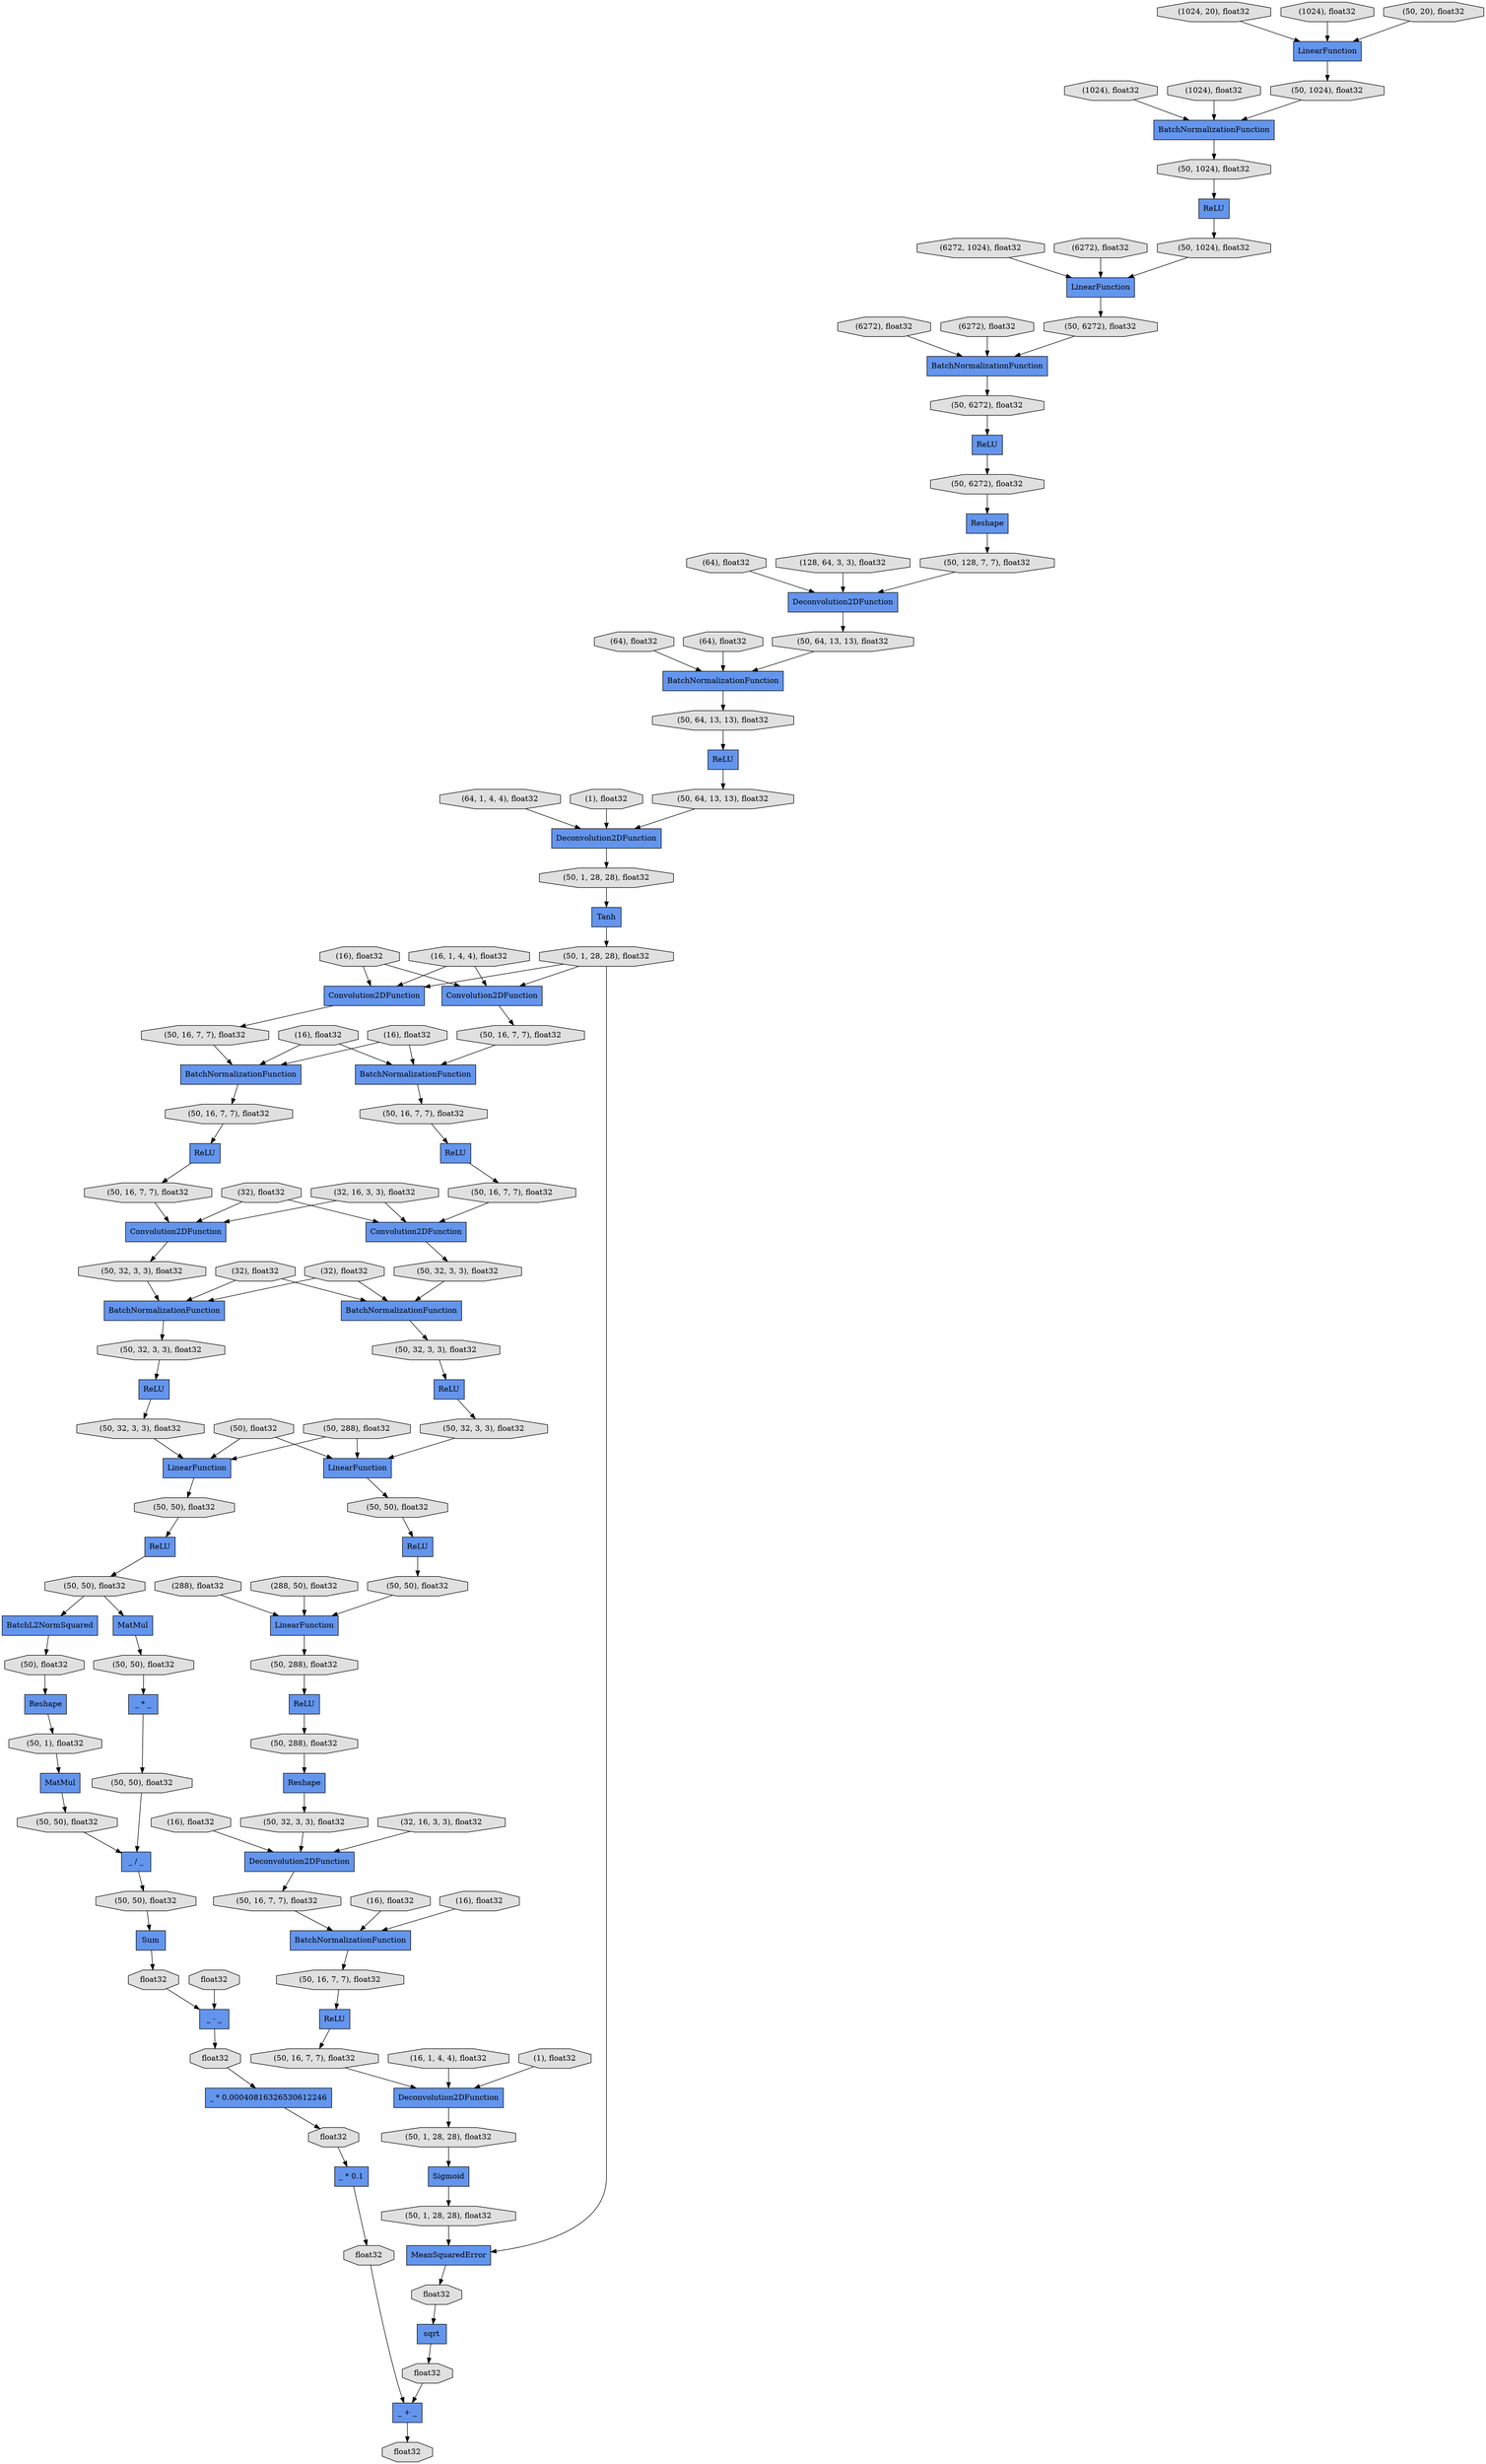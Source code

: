 digraph graphname{rankdir=TB;4605444224 [label="(50, 32, 3, 3), float32",fillcolor="#E0E0E0",shape="octagon",style="filled"];4605427840 [label="BatchNormalizationFunction",fillcolor="#6495ED",shape="record",style="filled"];4439154816 [label="(1024, 20), float32",fillcolor="#E0E0E0",shape="octagon",style="filled"];4605444280 [label="(50, 32, 3, 3), float32",fillcolor="#E0E0E0",shape="octagon",style="filled"];4605444336 [label="(50, 16, 7, 7), float32",fillcolor="#E0E0E0",shape="octagon",style="filled"];4439154928 [label="(1024), float32",fillcolor="#E0E0E0",shape="octagon",style="filled"];4439154984 [label="(1024), float32",fillcolor="#E0E0E0",shape="octagon",style="filled"];4605444504 [label="BatchNormalizationFunction",fillcolor="#6495ED",shape="record",style="filled"];4439155096 [label="(1024), float32",fillcolor="#E0E0E0",shape="octagon",style="filled"];4605444616 [label="(50, 50), float32",fillcolor="#E0E0E0",shape="octagon",style="filled"];4439155208 [label="(6272, 1024), float32",fillcolor="#E0E0E0",shape="octagon",style="filled"];4605444672 [label="(50, 32, 3, 3), float32",fillcolor="#E0E0E0",shape="octagon",style="filled"];4439155320 [label="(6272), float32",fillcolor="#E0E0E0",shape="octagon",style="filled"];4439155376 [label="(6272), float32",fillcolor="#E0E0E0",shape="octagon",style="filled"];4605444840 [label="(50), float32",fillcolor="#E0E0E0",shape="octagon",style="filled"];4605444896 [label="ReLU",fillcolor="#6495ED",shape="record",style="filled"];4605428512 [label="(50, 16, 7, 7), float32",fillcolor="#E0E0E0",shape="octagon",style="filled"];4439155488 [label="(6272), float32",fillcolor="#E0E0E0",shape="octagon",style="filled"];4605444952 [label="LinearFunction",fillcolor="#6495ED",shape="record",style="filled"];4605428568 [label="Convolution2DFunction",fillcolor="#6495ED",shape="record",style="filled"];4439155600 [label="(64), float32",fillcolor="#E0E0E0",shape="octagon",style="filled"];4605445064 [label="Reshape",fillcolor="#6495ED",shape="record",style="filled"];4605445120 [label="ReLU",fillcolor="#6495ED",shape="record",style="filled"];4605428736 [label="ReLU",fillcolor="#6495ED",shape="record",style="filled"];4439155712 [label="(64), float32",fillcolor="#E0E0E0",shape="octagon",style="filled"];4605445176 [label="MatMul",fillcolor="#6495ED",shape="record",style="filled"];4439155768 [label="(64, 1, 4, 4), float32",fillcolor="#E0E0E0",shape="octagon",style="filled"];4605445232 [label="float32",fillcolor="#E0E0E0",shape="octagon",style="filled"];4605428848 [label="(50, 32, 3, 3), float32",fillcolor="#E0E0E0",shape="octagon",style="filled"];4439155824 [label="(64), float32",fillcolor="#E0E0E0",shape="octagon",style="filled"];4605445288 [label="(50, 50), float32",fillcolor="#E0E0E0",shape="octagon",style="filled"];4605428904 [label="(50, 16, 7, 7), float32",fillcolor="#E0E0E0",shape="octagon",style="filled"];4605445344 [label="MatMul",fillcolor="#6495ED",shape="record",style="filled"];4605428960 [label="(50, 32, 3, 3), float32",fillcolor="#E0E0E0",shape="octagon",style="filled"];4439155936 [label="(1), float32",fillcolor="#E0E0E0",shape="octagon",style="filled"];4605445400 [label="BatchL2NormSquared",fillcolor="#6495ED",shape="record",style="filled"];4605429016 [label="(50, 32, 3, 3), float32",fillcolor="#E0E0E0",shape="octagon",style="filled"];4605445456 [label="(50, 1), float32",fillcolor="#E0E0E0",shape="octagon",style="filled"];4605429072 [label="(50, 16, 7, 7), float32",fillcolor="#E0E0E0",shape="octagon",style="filled"];4605445512 [label="(50, 50), float32",fillcolor="#E0E0E0",shape="octagon",style="filled"];4605429128 [label="Convolution2DFunction",fillcolor="#6495ED",shape="record",style="filled"];4605429184 [label="BatchNormalizationFunction",fillcolor="#6495ED",shape="record",style="filled"];4439156160 [label="(16, 1, 4, 4), float32",fillcolor="#E0E0E0",shape="octagon",style="filled"];4605445680 [label="float32",fillcolor="#E0E0E0",shape="octagon",style="filled"];4605429296 [label="(50, 50), float32",fillcolor="#E0E0E0",shape="octagon",style="filled"];4439156272 [label="(16), float32",fillcolor="#E0E0E0",shape="octagon",style="filled"];4439156328 [label="(16), float32",fillcolor="#E0E0E0",shape="octagon",style="filled"];4605445792 [label="(50, 50), float32",fillcolor="#E0E0E0",shape="octagon",style="filled"];4605429408 [label="(50, 288), float32",fillcolor="#E0E0E0",shape="octagon",style="filled"];4439156440 [label="(16), float32",fillcolor="#E0E0E0",shape="octagon",style="filled"];4605429520 [label="(50, 288), float32",fillcolor="#E0E0E0",shape="octagon",style="filled"];4605429576 [label="ReLU",fillcolor="#6495ED",shape="record",style="filled"];4439156552 [label="(32, 16, 3, 3), float32",fillcolor="#E0E0E0",shape="octagon",style="filled"];4605446016 [label="Sum",fillcolor="#6495ED",shape="record",style="filled"];4605429632 [label="LinearFunction",fillcolor="#6495ED",shape="record",style="filled"];4439156664 [label="(32), float32",fillcolor="#E0E0E0",shape="octagon",style="filled"];4605446072 [label="_ * _",fillcolor="#6495ED",shape="record",style="filled"];4439156720 [label="(32), float32",fillcolor="#E0E0E0",shape="octagon",style="filled"];4605429744 [label="ReLU",fillcolor="#6495ED",shape="record",style="filled"];4605446128 [label="_ / _",fillcolor="#6495ED",shape="record",style="filled"];4605446184 [label="(50, 50), float32",fillcolor="#E0E0E0",shape="octagon",style="filled"];4605429800 [label="ReLU",fillcolor="#6495ED",shape="record",style="filled"];4605429856 [label="(50, 32, 3, 3), float32",fillcolor="#E0E0E0",shape="octagon",style="filled"];4439156832 [label="(32), float32",fillcolor="#E0E0E0",shape="octagon",style="filled"];4605429912 [label="(50, 16, 7, 7), float32",fillcolor="#E0E0E0",shape="octagon",style="filled"];4605446352 [label="(50, 50), float32",fillcolor="#E0E0E0",shape="octagon",style="filled"];4605429968 [label="(50, 50), float32",fillcolor="#E0E0E0",shape="octagon",style="filled"];4439156944 [label="(50, 288), float32",fillcolor="#E0E0E0",shape="octagon",style="filled"];4605446408 [label="float32",fillcolor="#E0E0E0",shape="octagon",style="filled"];4605430024 [label="Reshape",fillcolor="#6495ED",shape="record",style="filled"];4605446464 [label="_ - _",fillcolor="#6495ED",shape="record",style="filled"];4605430080 [label="LinearFunction",fillcolor="#6495ED",shape="record",style="filled"];4439157056 [label="(50), float32",fillcolor="#E0E0E0",shape="octagon",style="filled"];4605446520 [label="_ * 0.1",fillcolor="#6495ED",shape="record",style="filled"];4311984504 [label="(128, 64, 3, 3), float32",fillcolor="#E0E0E0",shape="octagon",style="filled"];4605446576 [label="float32",fillcolor="#E0E0E0",shape="octagon",style="filled"];4439157168 [label="(288, 50), float32",fillcolor="#E0E0E0",shape="octagon",style="filled"];4605446632 [label="_ * 0.00040816326530612246",fillcolor="#6495ED",shape="record",style="filled"];4605430304 [label="Deconvolution2DFunction",fillcolor="#6495ED",shape="record",style="filled"];4439157280 [label="(288), float32",fillcolor="#E0E0E0",shape="octagon",style="filled"];4605430360 [label="(50, 16, 7, 7), float32",fillcolor="#E0E0E0",shape="octagon",style="filled"];4439157336 [label="(32, 16, 3, 3), float32",fillcolor="#E0E0E0",shape="octagon",style="filled"];4605446800 [label="float32",fillcolor="#E0E0E0",shape="octagon",style="filled"];4605430416 [label="Sigmoid",fillcolor="#6495ED",shape="record",style="filled"];4439157392 [label="(16), float32",fillcolor="#E0E0E0",shape="octagon",style="filled"];4605446856 [label="_ + _",fillcolor="#6495ED",shape="record",style="filled"];4605430472 [label="(50, 1, 28, 28), float32",fillcolor="#E0E0E0",shape="octagon",style="filled"];4605446912 [label="float32",fillcolor="#E0E0E0",shape="octagon",style="filled"];4605430528 [label="(50, 16, 7, 7), float32",fillcolor="#E0E0E0",shape="octagon",style="filled"];4439157504 [label="(16), float32",fillcolor="#E0E0E0",shape="octagon",style="filled"];4439157560 [label="(16, 1, 4, 4), float32",fillcolor="#E0E0E0",shape="octagon",style="filled"];4605430584 [label="ReLU",fillcolor="#6495ED",shape="record",style="filled"];4605430640 [label="(50, 1, 28, 28), float32",fillcolor="#E0E0E0",shape="octagon",style="filled"];4439157616 [label="(16), float32",fillcolor="#E0E0E0",shape="octagon",style="filled"];4605430696 [label="BatchNormalizationFunction",fillcolor="#6495ED",shape="record",style="filled"];4439157728 [label="(1), float32",fillcolor="#E0E0E0",shape="octagon",style="filled"];4605430752 [label="Convolution2DFunction",fillcolor="#6495ED",shape="record",style="filled"];4605430808 [label="ReLU",fillcolor="#6495ED",shape="record",style="filled"];4605430864 [label="sqrt",fillcolor="#6495ED",shape="record",style="filled"];4605431088 [label="Deconvolution2DFunction",fillcolor="#6495ED",shape="record",style="filled"];4605431144 [label="(50, 16, 7, 7), float32",fillcolor="#E0E0E0",shape="octagon",style="filled"];4605431200 [label="float32",fillcolor="#E0E0E0",shape="octagon",style="filled"];4605431256 [label="MeanSquaredError",fillcolor="#6495ED",shape="record",style="filled"];4605431424 [label="Convolution2DFunction",fillcolor="#6495ED",shape="record",style="filled"];4605431480 [label="BatchNormalizationFunction",fillcolor="#6495ED",shape="record",style="filled"];4605431536 [label="(50, 16, 7, 7), float32",fillcolor="#E0E0E0",shape="octagon",style="filled"];4605431592 [label="float32",fillcolor="#E0E0E0",shape="octagon",style="filled"];4605366344 [label="(50, 6272), float32",fillcolor="#E0E0E0",shape="octagon",style="filled"];4605366400 [label="ReLU",fillcolor="#6495ED",shape="record",style="filled"];4605366456 [label="(50, 1024), float32",fillcolor="#E0E0E0",shape="octagon",style="filled"];4605366568 [label="(50, 1024), float32",fillcolor="#E0E0E0",shape="octagon",style="filled"];4605366624 [label="(50, 6272), float32",fillcolor="#E0E0E0",shape="octagon",style="filled"];4605366680 [label="LinearFunction",fillcolor="#6495ED",shape="record",style="filled"];4605366736 [label="(50, 1, 28, 28), float32",fillcolor="#E0E0E0",shape="octagon",style="filled"];4605366792 [label="ReLU",fillcolor="#6495ED",shape="record",style="filled"];4605366904 [label="(50, 128, 7, 7), float32",fillcolor="#E0E0E0",shape="octagon",style="filled"];4605366960 [label="BatchNormalizationFunction",fillcolor="#6495ED",shape="record",style="filled"];4605367072 [label="ReLU",fillcolor="#6495ED",shape="record",style="filled"];4605367128 [label="(50, 6272), float32",fillcolor="#E0E0E0",shape="octagon",style="filled"];4605367184 [label="Tanh",fillcolor="#6495ED",shape="record",style="filled"];4605367240 [label="(50, 64, 13, 13), float32",fillcolor="#E0E0E0",shape="octagon",style="filled"];4605367296 [label="Deconvolution2DFunction",fillcolor="#6495ED",shape="record",style="filled"];4605367408 [label="Reshape",fillcolor="#6495ED",shape="record",style="filled"];4605367520 [label="(50, 64, 13, 13), float32",fillcolor="#E0E0E0",shape="octagon",style="filled"];4605367632 [label="BatchNormalizationFunction",fillcolor="#6495ED",shape="record",style="filled"];4605367968 [label="Deconvolution2DFunction",fillcolor="#6495ED",shape="record",style="filled"];4605368024 [label="(50, 64, 13, 13), float32",fillcolor="#E0E0E0",shape="octagon",style="filled"];4605368080 [label="(50, 1, 28, 28), float32",fillcolor="#E0E0E0",shape="octagon",style="filled"];4605329192 [label="LinearFunction",fillcolor="#6495ED",shape="record",style="filled"];4605329248 [label="(50, 1024), float32",fillcolor="#E0E0E0",shape="octagon",style="filled"];4605329304 [label="(50, 20), float32",fillcolor="#E0E0E0",shape="octagon",style="filled"];4605329360 [label="BatchNormalizationFunction",fillcolor="#6495ED",shape="record",style="filled"];4605445456 -> 4605445344;4439156720 -> 4605429184;4605367632 -> 4605367520;4439156552 -> 4605429128;4439156328 -> 4605431480;4605329304 -> 4605329192;4605428848 -> 4605429632;4439156272 -> 4605428568;4439155600 -> 4605367296;4439154984 -> 4605329360;4605429912 -> 4605430584;4439155936 -> 4605367968;4605428736 -> 4605429072;4605431592 -> 4605446856;4605446352 -> 4605446016;4439156944 -> 4605429632;4605366736 -> 4605430752;4605367408 -> 4605366904;4439155320 -> 4605366680;4605367520 -> 4605366792;4605431256 -> 4605431200;4605445792 -> 4605446128;4605429408 -> 4605430024;4439156832 -> 4605429184;4605430808 -> 4605444336;4439154816 -> 4605329192;4605445400 -> 4605444840;4605367184 -> 4605366736;4605445120 -> 4605444616;4605446520 -> 4605446912;4439157560 -> 4605431088;4605446464 -> 4605445680;4605366568 -> 4605366680;4605446184 -> 4605446128;4439157280 -> 4605430080;4605430360 -> 4605431088;4605430752 -> 4605431144;4605366400 -> 4605366568;4605430304 -> 4605430528;4439155824 -> 4605367632;4439155376 -> 4605366960;4605446016 -> 4605445232;4605444616 -> 4605445400;4439156160 -> 4605428568;4439157728 -> 4605431088;4605446856 -> 4605446800;4605446912 -> 4605446856;4605446632 -> 4605446576;4605429016 -> 4605429184;4605429576 -> 4605428848;4605430472 -> 4605431256;4605445288 -> 4605445120;4605444896 -> 4605444224;4605428904 -> 4605428736;4605428512 -> 4605427840;4439156944 -> 4605444952;4439155488 -> 4605366960;4605431424 -> 4605444672;4439156440 -> 4605431480;4439156328 -> 4605427840;4439156160 -> 4605430752;4605429184 -> 4605428960;4439154928 -> 4605329192;4605368024 -> 4605367968;4605430584 -> 4605430360;4605431200 -> 4605430864;4605444672 -> 4605444504;4439156440 -> 4605427840;4605366624 -> 4605366960;4605431480 -> 4605431536;4605446072 -> 4605446184;4605430080 -> 4605429520;4605430024 -> 4605429856;4605367968 -> 4605368080;4605429128 -> 4605429016;4605429520 -> 4605429744;4605368080 -> 4605367184;4439156720 -> 4605444504;4439156552 -> 4605431424;4605429744 -> 4605429408;4605445176 -> 4605445512;4605445344 -> 4605445792;4439157168 -> 4605430080;4605366736 -> 4605431256;4439155712 -> 4605367632;4605366736 -> 4605428568;4605329360 -> 4605366456;4439156664 -> 4605431424;4605329192 -> 4605329248;4605429968 -> 4605429800;4605366904 -> 4605367296;4439157056 -> 4605429632;4439156272 -> 4605430752;4605431088 -> 4605430640;4605444280 -> 4605444896;4439157392 -> 4605430304;4439155208 -> 4605366680;4605366456 -> 4605366400;4605430696 -> 4605429912;4605429856 -> 4605430304;4605429632 -> 4605429968;4605431144 -> 4605431480;4605429072 -> 4605429128;4605444840 -> 4605445064;4605445512 -> 4605446072;4439155768 -> 4605367968;4605430864 -> 4605431592;4605429296 -> 4605430080;4605430528 -> 4605430696;4439157504 -> 4605430696;4439157616 -> 4605430696;4605367072 -> 4605367128;4605445680 -> 4605446632;4605431536 -> 4605430808;4439156832 -> 4605444504;4605444336 -> 4605431424;4311984504 -> 4605367296;4605428960 -> 4605429576;4439157336 -> 4605430304;4605366680 -> 4605366624;4605367296 -> 4605367240;4605446576 -> 4605446520;4605444504 -> 4605444280;4439157056 -> 4605444952;4605445064 -> 4605445456;4605367240 -> 4605367632;4605444952 -> 4605445288;4605329248 -> 4605329360;4605367128 -> 4605367408;4605428568 -> 4605428512;4605445232 -> 4605446464;4439155096 -> 4605329360;4605366960 -> 4605366344;4439156664 -> 4605429128;4605366344 -> 4605367072;4605444224 -> 4605444952;4605427840 -> 4605428904;4605366792 -> 4605368024;4605430640 -> 4605430416;4605446128 -> 4605446352;4605429800 -> 4605429296;4605446408 -> 4605446464;4605444616 -> 4605445176;4605430416 -> 4605430472;}